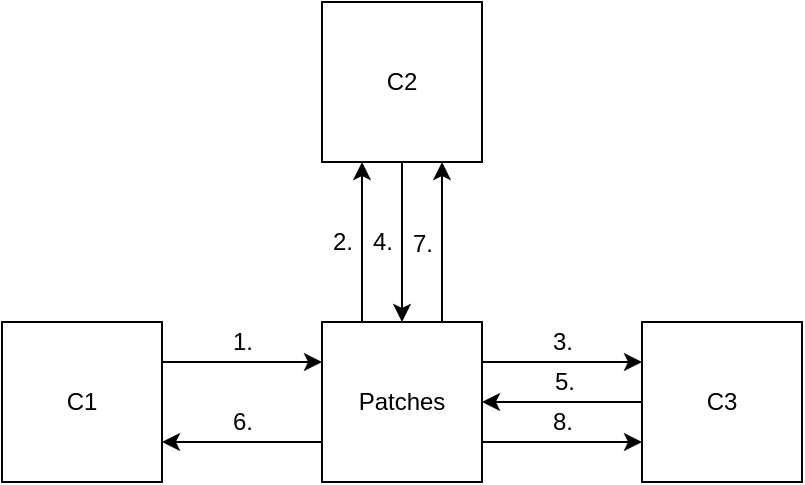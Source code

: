 <mxfile version="12.8.5" type="device"><diagram id="pJjp6ZmIz8rCg9j3fah4" name="Page-1"><mxGraphModel dx="786" dy="1574" grid="1" gridSize="10" guides="1" tooltips="1" connect="1" arrows="1" fold="1" page="1" pageScale="1" pageWidth="850" pageHeight="1100" math="0" shadow="0"><root><mxCell id="0"/><mxCell id="1" parent="0"/><mxCell id="jVkaTpv9X8mjAE2MM1ot-5" style="edgeStyle=orthogonalEdgeStyle;rounded=0;orthogonalLoop=1;jettySize=auto;html=1;exitX=1;exitY=0.25;exitDx=0;exitDy=0;entryX=0;entryY=0.25;entryDx=0;entryDy=0;" edge="1" parent="1" source="jVkaTpv9X8mjAE2MM1ot-1" target="jVkaTpv9X8mjAE2MM1ot-4"><mxGeometry relative="1" as="geometry"/></mxCell><mxCell id="jVkaTpv9X8mjAE2MM1ot-13" value="1." style="text;html=1;align=center;verticalAlign=middle;resizable=0;points=[];labelBackgroundColor=#ffffff;" vertex="1" connectable="0" parent="jVkaTpv9X8mjAE2MM1ot-5"><mxGeometry x="-0.225" y="4" relative="1" as="geometry"><mxPoint x="9" y="-6" as="offset"/></mxGeometry></mxCell><mxCell id="jVkaTpv9X8mjAE2MM1ot-1" value="C1" style="whiteSpace=wrap;html=1;aspect=fixed;" vertex="1" parent="1"><mxGeometry x="120" y="80" width="80" height="80" as="geometry"/></mxCell><mxCell id="jVkaTpv9X8mjAE2MM1ot-8" style="edgeStyle=orthogonalEdgeStyle;rounded=0;orthogonalLoop=1;jettySize=auto;html=1;exitX=0.5;exitY=1;exitDx=0;exitDy=0;" edge="1" parent="1" source="jVkaTpv9X8mjAE2MM1ot-2" target="jVkaTpv9X8mjAE2MM1ot-4"><mxGeometry relative="1" as="geometry"/></mxCell><mxCell id="jVkaTpv9X8mjAE2MM1ot-17" value="4." style="text;html=1;align=center;verticalAlign=middle;resizable=0;points=[];labelBackgroundColor=#ffffff;" vertex="1" connectable="0" parent="jVkaTpv9X8mjAE2MM1ot-8"><mxGeometry x="0.075" y="1" relative="1" as="geometry"><mxPoint x="-11" y="-3" as="offset"/></mxGeometry></mxCell><mxCell id="jVkaTpv9X8mjAE2MM1ot-2" value="C2" style="whiteSpace=wrap;html=1;aspect=fixed;" vertex="1" parent="1"><mxGeometry x="280" y="-80" width="80" height="80" as="geometry"/></mxCell><mxCell id="jVkaTpv9X8mjAE2MM1ot-9" style="edgeStyle=orthogonalEdgeStyle;rounded=0;orthogonalLoop=1;jettySize=auto;html=1;exitX=0;exitY=0.5;exitDx=0;exitDy=0;entryX=1;entryY=0.5;entryDx=0;entryDy=0;" edge="1" parent="1" source="jVkaTpv9X8mjAE2MM1ot-3" target="jVkaTpv9X8mjAE2MM1ot-4"><mxGeometry relative="1" as="geometry"/></mxCell><mxCell id="jVkaTpv9X8mjAE2MM1ot-18" value="5." style="text;html=1;align=center;verticalAlign=middle;resizable=0;points=[];labelBackgroundColor=#ffffff;" vertex="1" connectable="0" parent="jVkaTpv9X8mjAE2MM1ot-9"><mxGeometry x="-0.025" relative="1" as="geometry"><mxPoint y="-10" as="offset"/></mxGeometry></mxCell><mxCell id="jVkaTpv9X8mjAE2MM1ot-3" value="C3" style="whiteSpace=wrap;html=1;aspect=fixed;" vertex="1" parent="1"><mxGeometry x="440" y="80" width="80" height="80" as="geometry"/></mxCell><mxCell id="jVkaTpv9X8mjAE2MM1ot-6" style="edgeStyle=orthogonalEdgeStyle;rounded=0;orthogonalLoop=1;jettySize=auto;html=1;exitX=0.25;exitY=0;exitDx=0;exitDy=0;entryX=0.25;entryY=1;entryDx=0;entryDy=0;" edge="1" parent="1" source="jVkaTpv9X8mjAE2MM1ot-4" target="jVkaTpv9X8mjAE2MM1ot-2"><mxGeometry relative="1" as="geometry"/></mxCell><mxCell id="jVkaTpv9X8mjAE2MM1ot-14" value="2." style="text;html=1;align=center;verticalAlign=middle;resizable=0;points=[];labelBackgroundColor=#ffffff;" vertex="1" connectable="0" parent="jVkaTpv9X8mjAE2MM1ot-6"><mxGeometry x="0.025" y="4" relative="1" as="geometry"><mxPoint x="-6" y="1" as="offset"/></mxGeometry></mxCell><mxCell id="jVkaTpv9X8mjAE2MM1ot-7" style="edgeStyle=orthogonalEdgeStyle;rounded=0;orthogonalLoop=1;jettySize=auto;html=1;exitX=1;exitY=0.25;exitDx=0;exitDy=0;entryX=0;entryY=0.25;entryDx=0;entryDy=0;" edge="1" parent="1" source="jVkaTpv9X8mjAE2MM1ot-4" target="jVkaTpv9X8mjAE2MM1ot-3"><mxGeometry relative="1" as="geometry"/></mxCell><mxCell id="jVkaTpv9X8mjAE2MM1ot-15" value="3." style="text;html=1;align=center;verticalAlign=middle;resizable=0;points=[];labelBackgroundColor=#ffffff;" vertex="1" connectable="0" parent="jVkaTpv9X8mjAE2MM1ot-7"><mxGeometry y="-1" relative="1" as="geometry"><mxPoint y="-11" as="offset"/></mxGeometry></mxCell><mxCell id="jVkaTpv9X8mjAE2MM1ot-10" style="edgeStyle=orthogonalEdgeStyle;rounded=0;orthogonalLoop=1;jettySize=auto;html=1;exitX=0;exitY=0.75;exitDx=0;exitDy=0;entryX=1;entryY=0.75;entryDx=0;entryDy=0;" edge="1" parent="1" source="jVkaTpv9X8mjAE2MM1ot-4" target="jVkaTpv9X8mjAE2MM1ot-1"><mxGeometry relative="1" as="geometry"/></mxCell><mxCell id="jVkaTpv9X8mjAE2MM1ot-19" value="6." style="text;html=1;align=center;verticalAlign=middle;resizable=0;points=[];labelBackgroundColor=#ffffff;" vertex="1" connectable="0" parent="jVkaTpv9X8mjAE2MM1ot-10"><mxGeometry y="2" relative="1" as="geometry"><mxPoint y="-12" as="offset"/></mxGeometry></mxCell><mxCell id="jVkaTpv9X8mjAE2MM1ot-11" style="edgeStyle=orthogonalEdgeStyle;rounded=0;orthogonalLoop=1;jettySize=auto;html=1;exitX=0.75;exitY=0;exitDx=0;exitDy=0;entryX=0.75;entryY=1;entryDx=0;entryDy=0;" edge="1" parent="1" source="jVkaTpv9X8mjAE2MM1ot-4" target="jVkaTpv9X8mjAE2MM1ot-2"><mxGeometry relative="1" as="geometry"/></mxCell><mxCell id="jVkaTpv9X8mjAE2MM1ot-20" value="7." style="text;html=1;align=center;verticalAlign=middle;resizable=0;points=[];labelBackgroundColor=#ffffff;" vertex="1" connectable="0" parent="jVkaTpv9X8mjAE2MM1ot-11"><mxGeometry x="-0.025" y="3" relative="1" as="geometry"><mxPoint x="-7" as="offset"/></mxGeometry></mxCell><mxCell id="jVkaTpv9X8mjAE2MM1ot-12" style="edgeStyle=orthogonalEdgeStyle;rounded=0;orthogonalLoop=1;jettySize=auto;html=1;exitX=1;exitY=0.75;exitDx=0;exitDy=0;entryX=0;entryY=0.75;entryDx=0;entryDy=0;" edge="1" parent="1" source="jVkaTpv9X8mjAE2MM1ot-4" target="jVkaTpv9X8mjAE2MM1ot-3"><mxGeometry relative="1" as="geometry"/></mxCell><mxCell id="jVkaTpv9X8mjAE2MM1ot-21" value="8." style="text;html=1;align=center;verticalAlign=middle;resizable=0;points=[];labelBackgroundColor=#ffffff;" vertex="1" connectable="0" parent="jVkaTpv9X8mjAE2MM1ot-12"><mxGeometry y="1" relative="1" as="geometry"><mxPoint y="-9" as="offset"/></mxGeometry></mxCell><mxCell id="jVkaTpv9X8mjAE2MM1ot-4" value="Patches" style="whiteSpace=wrap;html=1;aspect=fixed;" vertex="1" parent="1"><mxGeometry x="280" y="80" width="80" height="80" as="geometry"/></mxCell></root></mxGraphModel></diagram></mxfile>